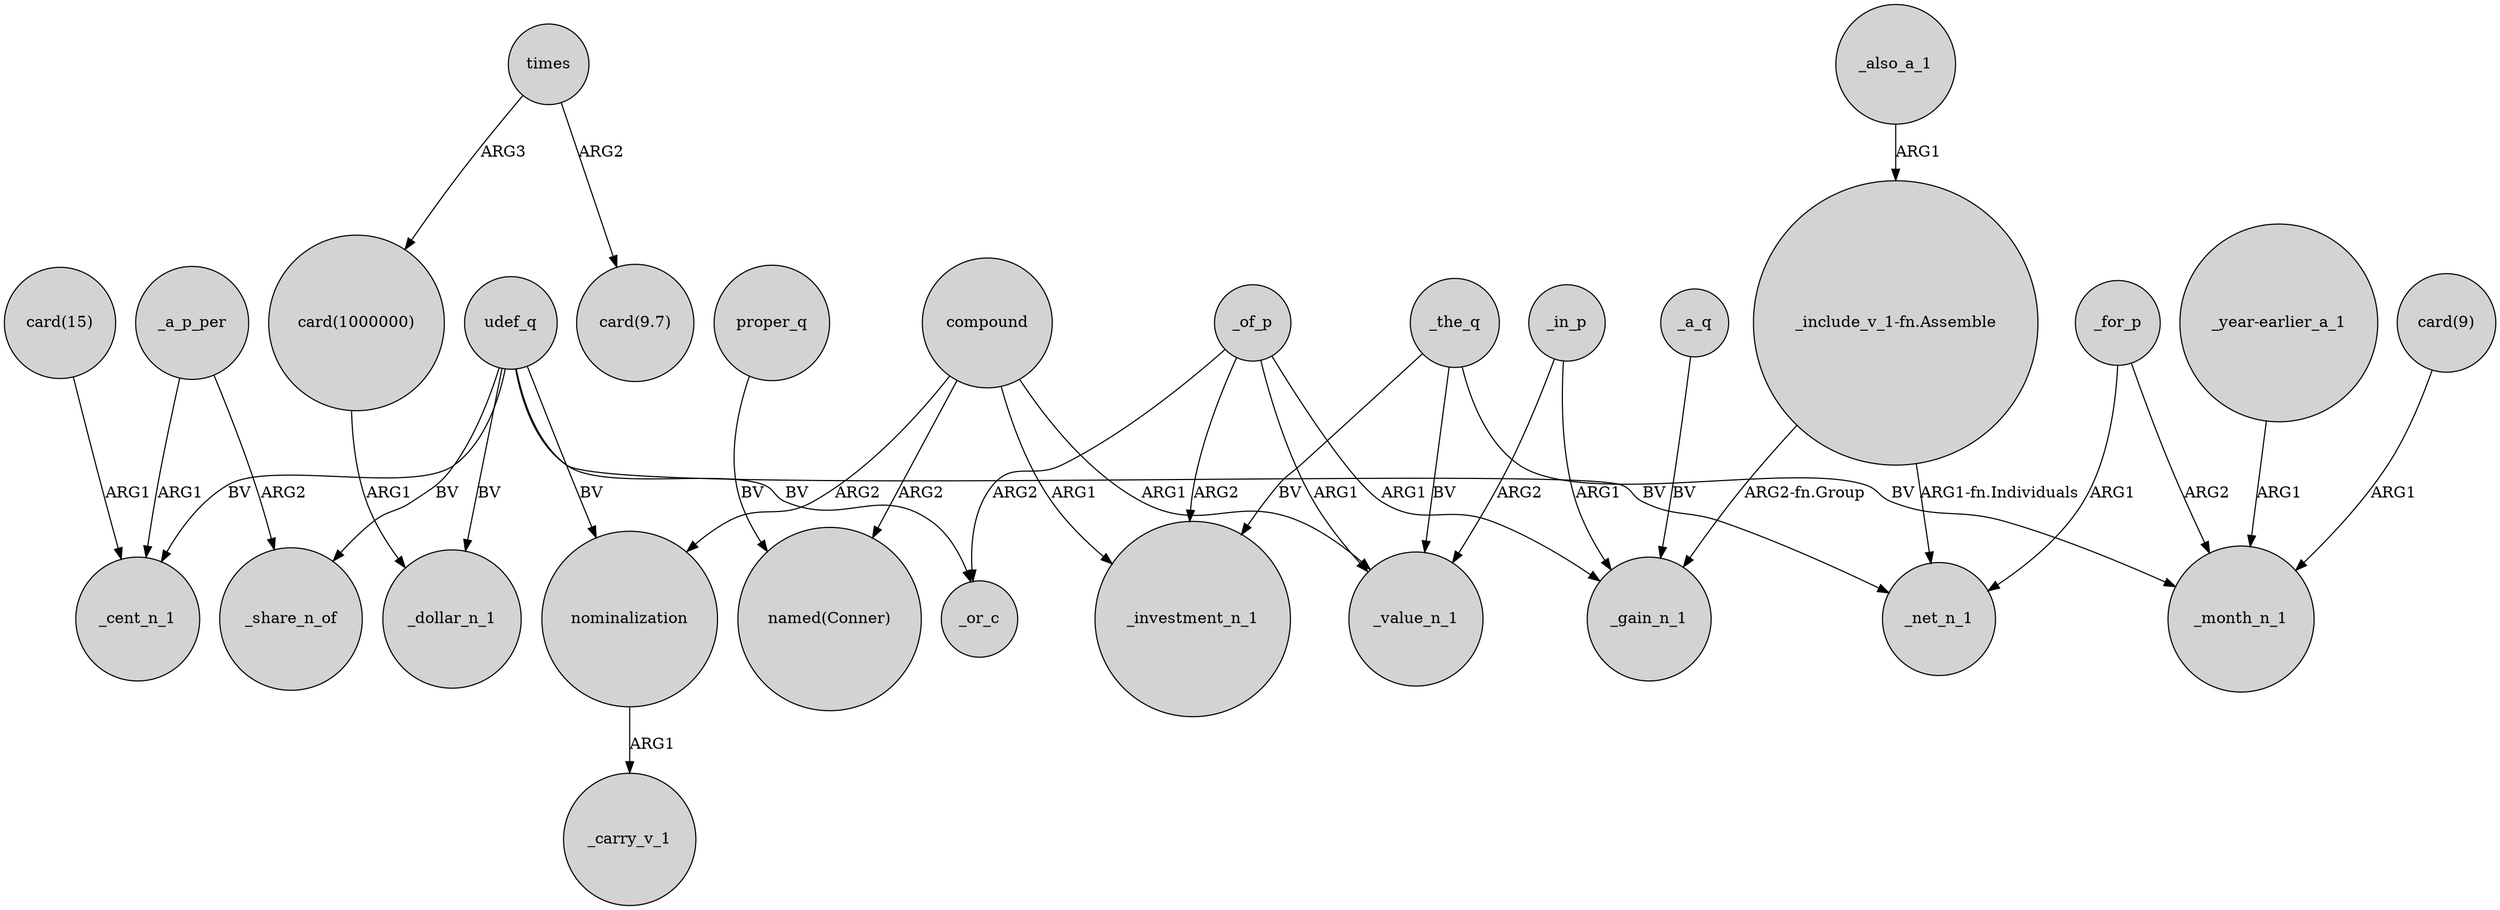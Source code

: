 digraph {
	node [shape=circle style=filled]
	_a_p_per -> _cent_n_1 [label=ARG1]
	compound -> _investment_n_1 [label=ARG1]
	_the_q -> _month_n_1 [label=BV]
	udef_q -> nominalization [label=BV]
	_for_p -> _net_n_1 [label=ARG1]
	times -> "card(9.7)" [label=ARG2]
	times -> "card(1000000)" [label=ARG3]
	"_include_v_1-fn.Assemble" -> _net_n_1 [label="ARG1-fn.Individuals"]
	_the_q -> _investment_n_1 [label=BV]
	"_include_v_1-fn.Assemble" -> _gain_n_1 [label="ARG2-fn.Group"]
	_of_p -> _gain_n_1 [label=ARG1]
	udef_q -> _cent_n_1 [label=BV]
	compound -> nominalization [label=ARG2]
	udef_q -> _or_c [label=BV]
	proper_q -> "named(Conner)" [label=BV]
	_also_a_1 -> "_include_v_1-fn.Assemble" [label=ARG1]
	"_year-earlier_a_1" -> _month_n_1 [label=ARG1]
	_a_p_per -> _share_n_of [label=ARG2]
	compound -> "named(Conner)" [label=ARG2]
	nominalization -> _carry_v_1 [label=ARG1]
	udef_q -> _share_n_of [label=BV]
	udef_q -> _net_n_1 [label=BV]
	udef_q -> _dollar_n_1 [label=BV]
	_in_p -> _value_n_1 [label=ARG2]
	_a_q -> _gain_n_1 [label=BV]
	"card(1000000)" -> _dollar_n_1 [label=ARG1]
	_the_q -> _value_n_1 [label=BV]
	_in_p -> _gain_n_1 [label=ARG1]
	_of_p -> _value_n_1 [label=ARG1]
	_of_p -> _or_c [label=ARG2]
	compound -> _value_n_1 [label=ARG1]
	_of_p -> _investment_n_1 [label=ARG2]
	"card(9)" -> _month_n_1 [label=ARG1]
	"card(15)" -> _cent_n_1 [label=ARG1]
	_for_p -> _month_n_1 [label=ARG2]
}
